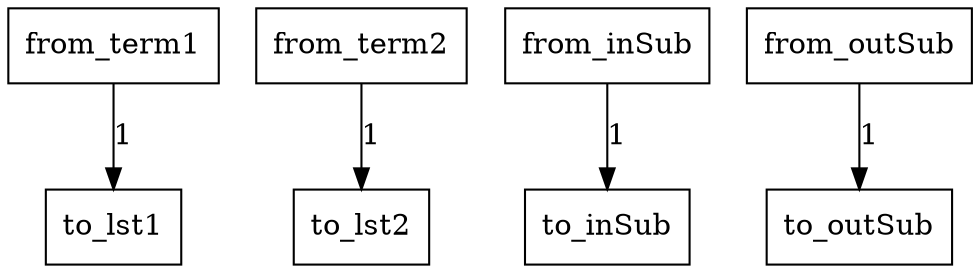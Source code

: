 digraph {
    graph [rankdir=TB
          ,bgcolor=transparent];
    node [shape=box
         ,fillcolor=white
         ,style=filled];
    0 [label=<from_term1>];
    1 [label=<from_term2>];
    2 [label=<from_inSub>];
    3 [label=<from_outSub>];
    4 [label=<to_lst1>];
    5 [label=<to_lst2>];
    6 [label=<to_inSub>];
    7 [label=<to_outSub>];
    0 -> 4 [label=1];
    1 -> 5 [label=1];
    2 -> 6 [label=1];
    3 -> 7 [label=1];
}